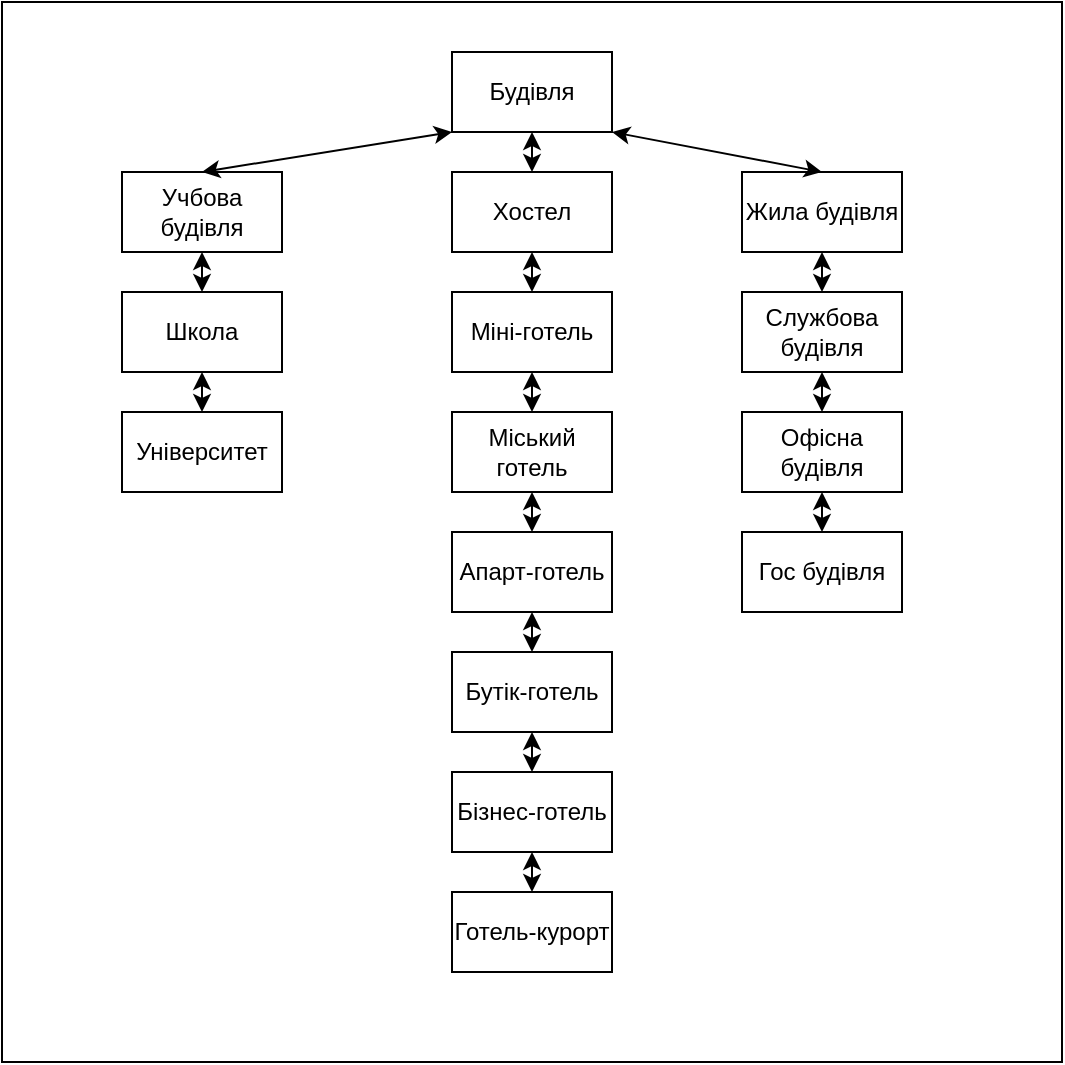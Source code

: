 <mxfile version="21.7.2" type="github">
  <diagram name="Страница — 1" id="rCxJo5MhZ4vbmWMJt02z">
    <mxGraphModel dx="989" dy="517" grid="1" gridSize="10" guides="1" tooltips="1" connect="1" arrows="1" fold="1" page="1" pageScale="1" pageWidth="827" pageHeight="1169" math="0" shadow="0">
      <root>
        <mxCell id="0" />
        <mxCell id="1" parent="0" />
        <mxCell id="JILR0RX5SvPw9TXMDlvb-1" value="" style="whiteSpace=wrap;html=1;aspect=fixed;" vertex="1" parent="1">
          <mxGeometry x="140" y="35" width="530" height="530" as="geometry" />
        </mxCell>
        <mxCell id="JILR0RX5SvPw9TXMDlvb-11" value="Будівля" style="rounded=0;whiteSpace=wrap;html=1;" vertex="1" parent="1">
          <mxGeometry x="365" y="60" width="80" height="40" as="geometry" />
        </mxCell>
        <mxCell id="JILR0RX5SvPw9TXMDlvb-12" value="Хостел" style="rounded=0;whiteSpace=wrap;html=1;" vertex="1" parent="1">
          <mxGeometry x="365" y="120" width="80" height="40" as="geometry" />
        </mxCell>
        <mxCell id="JILR0RX5SvPw9TXMDlvb-13" value="Міні-готель" style="rounded=0;whiteSpace=wrap;html=1;" vertex="1" parent="1">
          <mxGeometry x="365" y="180" width="80" height="40" as="geometry" />
        </mxCell>
        <mxCell id="JILR0RX5SvPw9TXMDlvb-14" value="Міський готель" style="rounded=0;whiteSpace=wrap;html=1;" vertex="1" parent="1">
          <mxGeometry x="365" y="240" width="80" height="40" as="geometry" />
        </mxCell>
        <mxCell id="JILR0RX5SvPw9TXMDlvb-15" value="Апарт-готель" style="rounded=0;whiteSpace=wrap;html=1;" vertex="1" parent="1">
          <mxGeometry x="365" y="300" width="80" height="40" as="geometry" />
        </mxCell>
        <mxCell id="JILR0RX5SvPw9TXMDlvb-16" value="Бутік-готель" style="rounded=0;whiteSpace=wrap;html=1;" vertex="1" parent="1">
          <mxGeometry x="365" y="360" width="80" height="40" as="geometry" />
        </mxCell>
        <mxCell id="JILR0RX5SvPw9TXMDlvb-17" value="Бізнес-готель" style="rounded=0;whiteSpace=wrap;html=1;" vertex="1" parent="1">
          <mxGeometry x="365" y="420" width="80" height="40" as="geometry" />
        </mxCell>
        <mxCell id="JILR0RX5SvPw9TXMDlvb-18" value="Готель-курорт" style="rounded=0;whiteSpace=wrap;html=1;" vertex="1" parent="1">
          <mxGeometry x="365" y="480" width="80" height="40" as="geometry" />
        </mxCell>
        <mxCell id="JILR0RX5SvPw9TXMDlvb-20" value="" style="endArrow=classic;startArrow=classic;html=1;rounded=0;entryX=0.5;entryY=1;entryDx=0;entryDy=0;exitX=0.5;exitY=0;exitDx=0;exitDy=0;" edge="1" parent="1" source="JILR0RX5SvPw9TXMDlvb-12" target="JILR0RX5SvPw9TXMDlvb-11">
          <mxGeometry width="50" height="50" relative="1" as="geometry">
            <mxPoint x="620" y="340" as="sourcePoint" />
            <mxPoint x="670" y="290" as="targetPoint" />
            <Array as="points">
              <mxPoint x="405" y="110" />
            </Array>
          </mxGeometry>
        </mxCell>
        <mxCell id="JILR0RX5SvPw9TXMDlvb-21" value="" style="endArrow=classic;startArrow=classic;html=1;rounded=0;entryX=0.5;entryY=1;entryDx=0;entryDy=0;exitX=0.5;exitY=0;exitDx=0;exitDy=0;" edge="1" parent="1" source="JILR0RX5SvPw9TXMDlvb-13" target="JILR0RX5SvPw9TXMDlvb-12">
          <mxGeometry width="50" height="50" relative="1" as="geometry">
            <mxPoint x="415" y="130" as="sourcePoint" />
            <mxPoint x="415" y="110" as="targetPoint" />
            <Array as="points" />
          </mxGeometry>
        </mxCell>
        <mxCell id="JILR0RX5SvPw9TXMDlvb-23" value="" style="endArrow=classic;startArrow=classic;html=1;rounded=0;entryX=0.5;entryY=1;entryDx=0;entryDy=0;exitX=0.5;exitY=0;exitDx=0;exitDy=0;" edge="1" parent="1" source="JILR0RX5SvPw9TXMDlvb-14" target="JILR0RX5SvPw9TXMDlvb-13">
          <mxGeometry width="50" height="50" relative="1" as="geometry">
            <mxPoint x="415" y="190" as="sourcePoint" />
            <mxPoint x="415" y="170" as="targetPoint" />
            <Array as="points" />
          </mxGeometry>
        </mxCell>
        <mxCell id="JILR0RX5SvPw9TXMDlvb-25" value="" style="endArrow=classic;startArrow=classic;html=1;rounded=0;entryX=0.5;entryY=1;entryDx=0;entryDy=0;exitX=0.5;exitY=0;exitDx=0;exitDy=0;entryPerimeter=0;" edge="1" parent="1" source="JILR0RX5SvPw9TXMDlvb-15" target="JILR0RX5SvPw9TXMDlvb-14">
          <mxGeometry width="50" height="50" relative="1" as="geometry">
            <mxPoint x="415" y="250" as="sourcePoint" />
            <mxPoint x="415" y="230" as="targetPoint" />
            <Array as="points" />
          </mxGeometry>
        </mxCell>
        <mxCell id="JILR0RX5SvPw9TXMDlvb-26" value="" style="endArrow=classic;startArrow=classic;html=1;rounded=0;entryX=0.5;entryY=1;entryDx=0;entryDy=0;exitX=0.5;exitY=0;exitDx=0;exitDy=0;entryPerimeter=0;" edge="1" parent="1" source="JILR0RX5SvPw9TXMDlvb-16" target="JILR0RX5SvPw9TXMDlvb-15">
          <mxGeometry width="50" height="50" relative="1" as="geometry">
            <mxPoint x="425" y="260" as="sourcePoint" />
            <mxPoint x="425" y="240" as="targetPoint" />
            <Array as="points" />
          </mxGeometry>
        </mxCell>
        <mxCell id="JILR0RX5SvPw9TXMDlvb-27" value="" style="endArrow=classic;startArrow=classic;html=1;rounded=0;entryX=0.5;entryY=1;entryDx=0;entryDy=0;exitX=0.5;exitY=0;exitDx=0;exitDy=0;" edge="1" parent="1" source="JILR0RX5SvPw9TXMDlvb-17" target="JILR0RX5SvPw9TXMDlvb-16">
          <mxGeometry width="50" height="50" relative="1" as="geometry">
            <mxPoint x="415" y="370" as="sourcePoint" />
            <mxPoint x="415" y="350" as="targetPoint" />
            <Array as="points" />
          </mxGeometry>
        </mxCell>
        <mxCell id="JILR0RX5SvPw9TXMDlvb-28" value="" style="endArrow=classic;startArrow=classic;html=1;rounded=0;entryX=0.5;entryY=1;entryDx=0;entryDy=0;exitX=0.5;exitY=0;exitDx=0;exitDy=0;" edge="1" parent="1" source="JILR0RX5SvPw9TXMDlvb-18" target="JILR0RX5SvPw9TXMDlvb-17">
          <mxGeometry width="50" height="50" relative="1" as="geometry">
            <mxPoint x="425" y="380" as="sourcePoint" />
            <mxPoint x="425" y="360" as="targetPoint" />
            <Array as="points" />
          </mxGeometry>
        </mxCell>
        <mxCell id="JILR0RX5SvPw9TXMDlvb-29" value="Жила будівля" style="rounded=0;whiteSpace=wrap;html=1;" vertex="1" parent="1">
          <mxGeometry x="510" y="120" width="80" height="40" as="geometry" />
        </mxCell>
        <mxCell id="JILR0RX5SvPw9TXMDlvb-30" value="Офісна будівля" style="rounded=0;whiteSpace=wrap;html=1;" vertex="1" parent="1">
          <mxGeometry x="510" y="240" width="80" height="40" as="geometry" />
        </mxCell>
        <mxCell id="JILR0RX5SvPw9TXMDlvb-31" value="Службова будівля" style="rounded=0;whiteSpace=wrap;html=1;" vertex="1" parent="1">
          <mxGeometry x="510" y="180" width="80" height="40" as="geometry" />
        </mxCell>
        <mxCell id="JILR0RX5SvPw9TXMDlvb-32" value="Гос будівля" style="rounded=0;whiteSpace=wrap;html=1;" vertex="1" parent="1">
          <mxGeometry x="510" y="300" width="80" height="40" as="geometry" />
        </mxCell>
        <mxCell id="JILR0RX5SvPw9TXMDlvb-33" value="" style="endArrow=classic;startArrow=classic;html=1;rounded=0;entryX=1;entryY=1;entryDx=0;entryDy=0;exitX=0.5;exitY=0;exitDx=0;exitDy=0;" edge="1" parent="1" source="JILR0RX5SvPw9TXMDlvb-29" target="JILR0RX5SvPw9TXMDlvb-11">
          <mxGeometry width="50" height="50" relative="1" as="geometry">
            <mxPoint x="415" y="130" as="sourcePoint" />
            <mxPoint x="415" y="110" as="targetPoint" />
            <Array as="points" />
          </mxGeometry>
        </mxCell>
        <mxCell id="JILR0RX5SvPw9TXMDlvb-34" value="" style="endArrow=classic;startArrow=classic;html=1;rounded=0;entryX=0.5;entryY=1;entryDx=0;entryDy=0;" edge="1" parent="1" target="JILR0RX5SvPw9TXMDlvb-29">
          <mxGeometry width="50" height="50" relative="1" as="geometry">
            <mxPoint x="550" y="180" as="sourcePoint" />
            <mxPoint x="425" y="120" as="targetPoint" />
            <Array as="points" />
          </mxGeometry>
        </mxCell>
        <mxCell id="JILR0RX5SvPw9TXMDlvb-35" value="" style="endArrow=classic;startArrow=classic;html=1;rounded=0;entryX=0.5;entryY=1;entryDx=0;entryDy=0;exitX=0.5;exitY=0;exitDx=0;exitDy=0;" edge="1" parent="1" source="JILR0RX5SvPw9TXMDlvb-30" target="JILR0RX5SvPw9TXMDlvb-31">
          <mxGeometry width="50" height="50" relative="1" as="geometry">
            <mxPoint x="560" y="190" as="sourcePoint" />
            <mxPoint x="560" y="170" as="targetPoint" />
            <Array as="points" />
          </mxGeometry>
        </mxCell>
        <mxCell id="JILR0RX5SvPw9TXMDlvb-36" value="" style="endArrow=classic;startArrow=classic;html=1;rounded=0;entryX=0.5;entryY=1;entryDx=0;entryDy=0;exitX=0.5;exitY=0;exitDx=0;exitDy=0;" edge="1" parent="1" source="JILR0RX5SvPw9TXMDlvb-32" target="JILR0RX5SvPw9TXMDlvb-30">
          <mxGeometry width="50" height="50" relative="1" as="geometry">
            <mxPoint x="560" y="250" as="sourcePoint" />
            <mxPoint x="560" y="230" as="targetPoint" />
            <Array as="points" />
          </mxGeometry>
        </mxCell>
        <mxCell id="JILR0RX5SvPw9TXMDlvb-37" value="Учбова будівля" style="rounded=0;whiteSpace=wrap;html=1;" vertex="1" parent="1">
          <mxGeometry x="200" y="120" width="80" height="40" as="geometry" />
        </mxCell>
        <mxCell id="JILR0RX5SvPw9TXMDlvb-38" value="Школа" style="rounded=0;whiteSpace=wrap;html=1;" vertex="1" parent="1">
          <mxGeometry x="200" y="180" width="80" height="40" as="geometry" />
        </mxCell>
        <mxCell id="JILR0RX5SvPw9TXMDlvb-39" value="Університет" style="rounded=0;whiteSpace=wrap;html=1;" vertex="1" parent="1">
          <mxGeometry x="200" y="240" width="80" height="40" as="geometry" />
        </mxCell>
        <mxCell id="JILR0RX5SvPw9TXMDlvb-40" value="" style="endArrow=classic;startArrow=classic;html=1;rounded=0;entryX=0;entryY=1;entryDx=0;entryDy=0;exitX=0.5;exitY=0;exitDx=0;exitDy=0;" edge="1" parent="1" source="JILR0RX5SvPw9TXMDlvb-37" target="JILR0RX5SvPw9TXMDlvb-11">
          <mxGeometry width="50" height="50" relative="1" as="geometry">
            <mxPoint x="415" y="130" as="sourcePoint" />
            <mxPoint x="415" y="110" as="targetPoint" />
            <Array as="points" />
          </mxGeometry>
        </mxCell>
        <mxCell id="JILR0RX5SvPw9TXMDlvb-41" value="" style="endArrow=classic;startArrow=classic;html=1;rounded=0;entryX=0.5;entryY=1;entryDx=0;entryDy=0;exitX=0.5;exitY=0;exitDx=0;exitDy=0;" edge="1" parent="1" source="JILR0RX5SvPw9TXMDlvb-38" target="JILR0RX5SvPw9TXMDlvb-37">
          <mxGeometry width="50" height="50" relative="1" as="geometry">
            <mxPoint x="415" y="190" as="sourcePoint" />
            <mxPoint x="415" y="170" as="targetPoint" />
            <Array as="points" />
          </mxGeometry>
        </mxCell>
        <mxCell id="JILR0RX5SvPw9TXMDlvb-42" value="" style="endArrow=classic;startArrow=classic;html=1;rounded=0;entryX=0.5;entryY=1;entryDx=0;entryDy=0;exitX=0.5;exitY=0;exitDx=0;exitDy=0;" edge="1" parent="1" source="JILR0RX5SvPw9TXMDlvb-39" target="JILR0RX5SvPw9TXMDlvb-38">
          <mxGeometry width="50" height="50" relative="1" as="geometry">
            <mxPoint x="250" y="190" as="sourcePoint" />
            <mxPoint x="250" y="170" as="targetPoint" />
            <Array as="points" />
          </mxGeometry>
        </mxCell>
      </root>
    </mxGraphModel>
  </diagram>
</mxfile>
